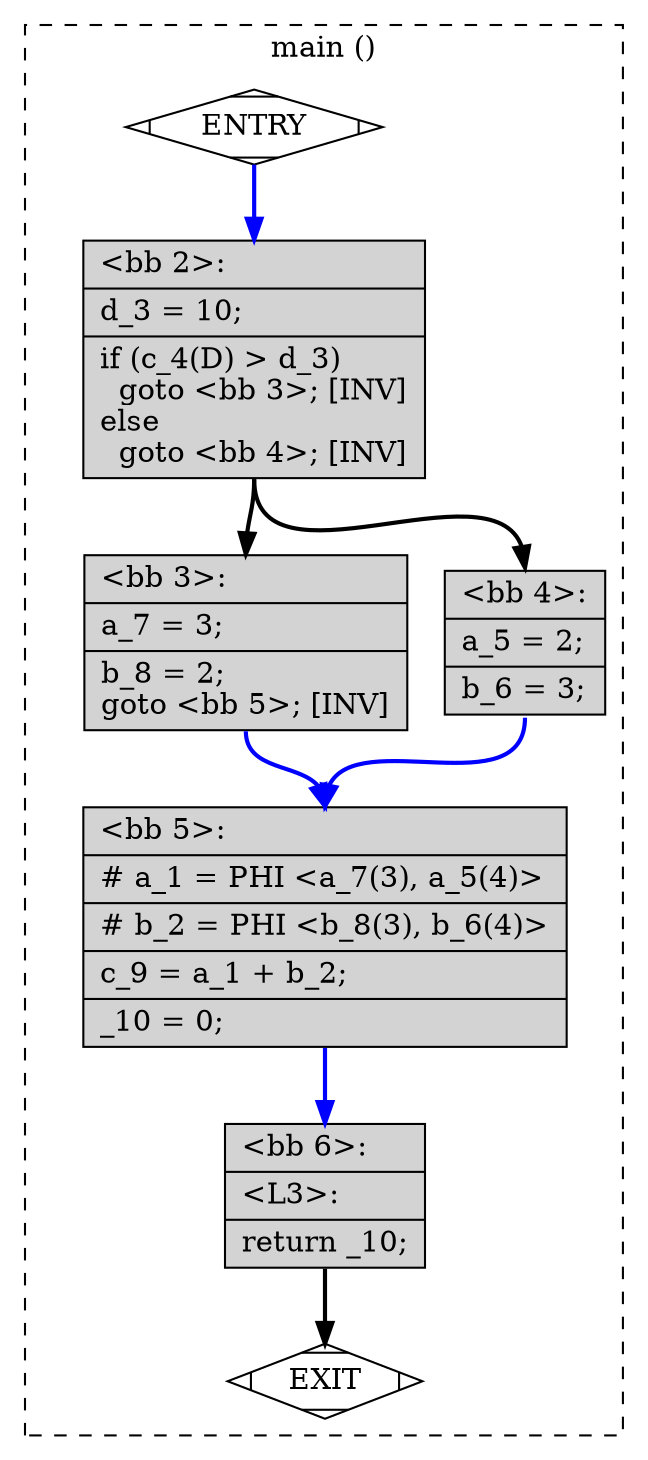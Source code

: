 digraph "A-5.c.085t.fixup_cfg3" {
overlap=false;
subgraph "cluster_main" {
	style="dashed";
	color="black";
	label="main ()";
	fn_0_basic_block_0 [shape=Mdiamond,style=filled,fillcolor=white,label="ENTRY"];

	fn_0_basic_block_1 [shape=Mdiamond,style=filled,fillcolor=white,label="EXIT"];

	fn_0_basic_block_2 [shape=record,style=filled,fillcolor=lightgrey,label="{\<bb\ 2\>:\l\
|d_3\ =\ 10;\l\
|if\ (c_4(D)\ \>\ d_3)\l\
\ \ goto\ \<bb\ 3\>;\ [INV]\l\
else\l\
\ \ goto\ \<bb\ 4\>;\ [INV]\l\
}"];

	fn_0_basic_block_3 [shape=record,style=filled,fillcolor=lightgrey,label="{\<bb\ 3\>:\l\
|a_7\ =\ 3;\l\
|b_8\ =\ 2;\l\
goto\ \<bb\ 5\>;\ [INV]\l\
}"];

	fn_0_basic_block_4 [shape=record,style=filled,fillcolor=lightgrey,label="{\<bb\ 4\>:\l\
|a_5\ =\ 2;\l\
|b_6\ =\ 3;\l\
}"];

	fn_0_basic_block_5 [shape=record,style=filled,fillcolor=lightgrey,label="{\<bb\ 5\>:\l\
|#\ a_1\ =\ PHI\ \<a_7(3),\ a_5(4)\>\l\
|#\ b_2\ =\ PHI\ \<b_8(3),\ b_6(4)\>\l\
|c_9\ =\ a_1\ +\ b_2;\l\
|_10\ =\ 0;\l\
}"];

	fn_0_basic_block_6 [shape=record,style=filled,fillcolor=lightgrey,label="{\<bb\ 6\>:\l\
|\<L3\>:\l\
|return\ _10;\l\
}"];

	fn_0_basic_block_0:s -> fn_0_basic_block_2:n [style="solid,bold",color=blue,weight=100,constraint=true];
	fn_0_basic_block_2:s -> fn_0_basic_block_3:n [style="solid,bold",color=black,weight=10,constraint=true];
	fn_0_basic_block_2:s -> fn_0_basic_block_4:n [style="solid,bold",color=black,weight=10,constraint=true];
	fn_0_basic_block_3:s -> fn_0_basic_block_5:n [style="solid,bold",color=blue,weight=100,constraint=true];
	fn_0_basic_block_4:s -> fn_0_basic_block_5:n [style="solid,bold",color=blue,weight=100,constraint=true];
	fn_0_basic_block_5:s -> fn_0_basic_block_6:n [style="solid,bold",color=blue,weight=100,constraint=true];
	fn_0_basic_block_6:s -> fn_0_basic_block_1:n [style="solid,bold",color=black,weight=10,constraint=true];
	fn_0_basic_block_0:s -> fn_0_basic_block_1:n [style="invis",constraint=true];
}
}
